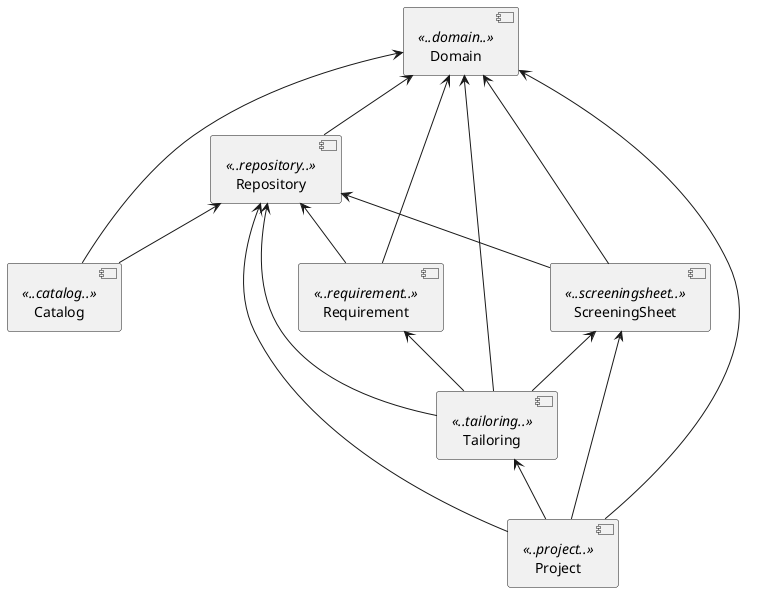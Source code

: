 @startuml

[Domain] <<..domain..>>
[Catalog] <<..catalog..>>
[Requirement] <<..requirement..>>
[ScreeningSheet] <<..screeningsheet..>>
[Tailoring] <<..tailoring..>>
[Project] <<..project..>>
[Repository] <<..repository..>>

[Domain] <-- [Catalog]
[Domain] <-- [Requirement]
[Domain] <-- [ScreeningSheet]
[Domain] <-- [Tailoring]
[Domain] <-- [Project]
[Domain] <-- [Repository]

[Repository] <-- [Catalog]
[Repository] <-- [Project]
[Repository] <-- [Requirement]
[Repository] <-- [ScreeningSheet]
[Repository] <-- [Tailoring]

[ScreeningSheet] <-- [Tailoring]
[ScreeningSheet] <-- [Project]

[Requirement] <-- [Tailoring]

[Tailoring] <-- [Project]

@enduml